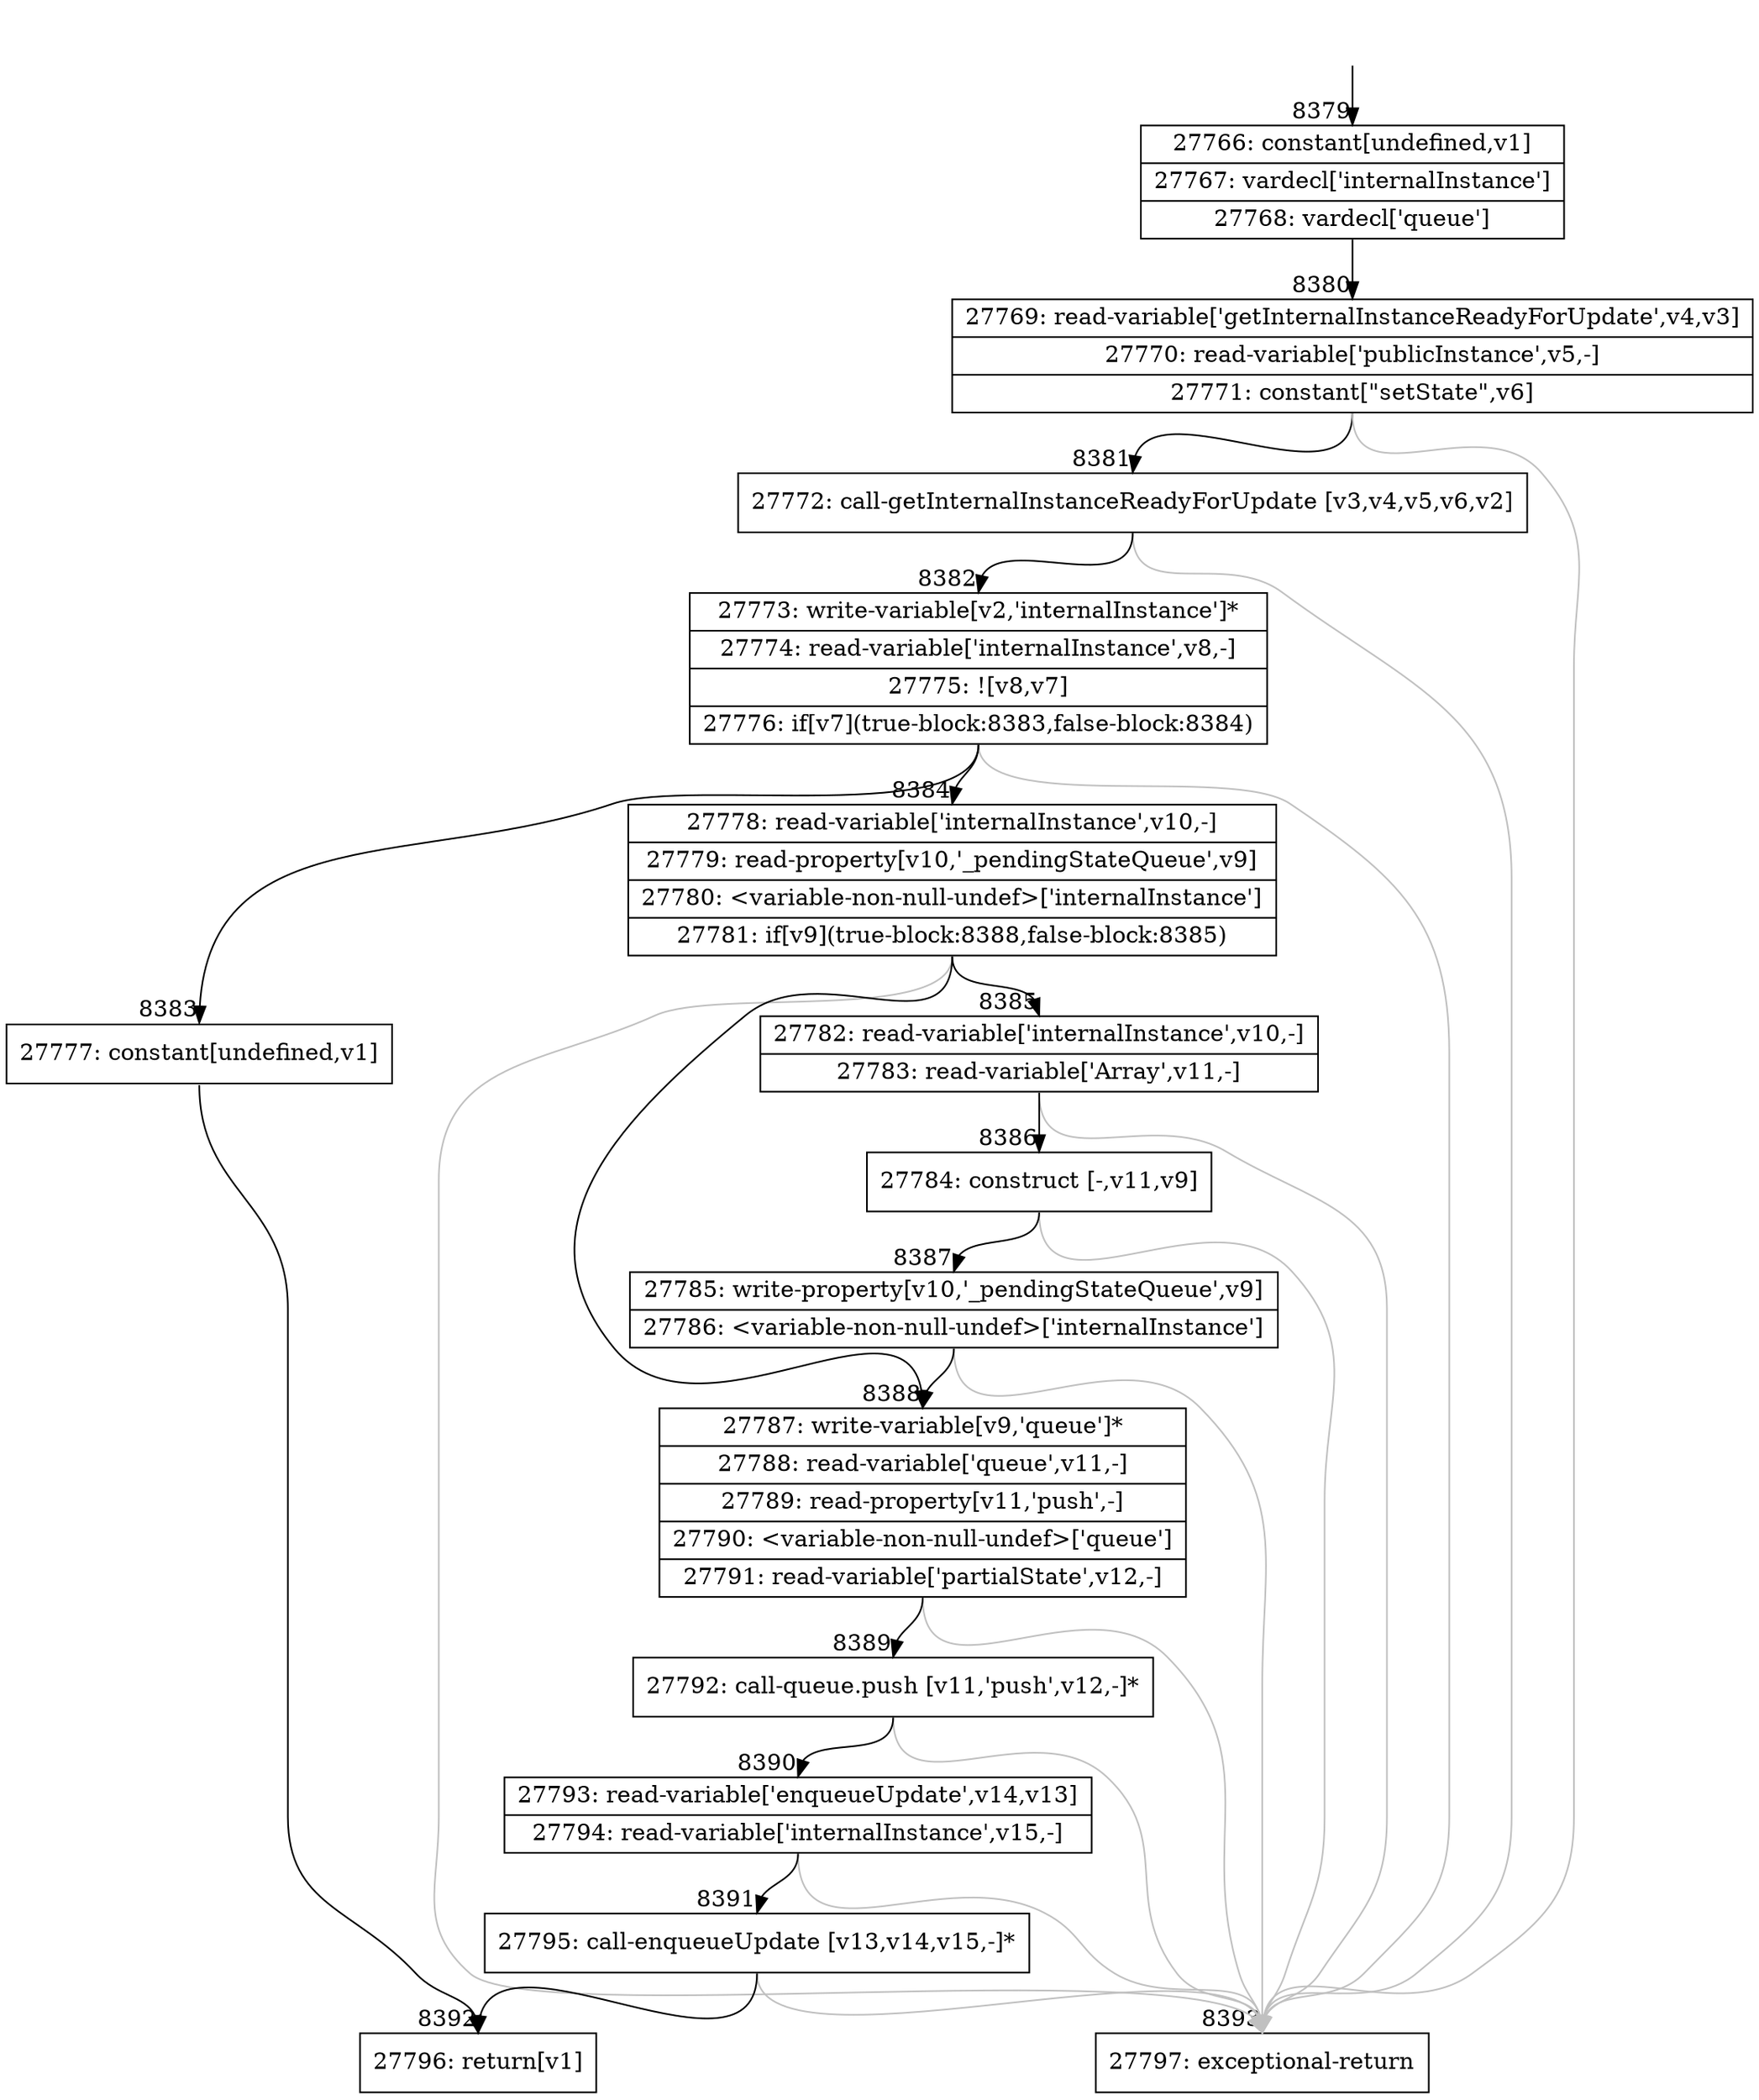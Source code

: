 digraph {
rankdir="TD"
BB_entry615[shape=none,label=""];
BB_entry615 -> BB8379 [tailport=s, headport=n, headlabel="    8379"]
BB8379 [shape=record label="{27766: constant[undefined,v1]|27767: vardecl['internalInstance']|27768: vardecl['queue']}" ] 
BB8379 -> BB8380 [tailport=s, headport=n, headlabel="      8380"]
BB8380 [shape=record label="{27769: read-variable['getInternalInstanceReadyForUpdate',v4,v3]|27770: read-variable['publicInstance',v5,-]|27771: constant[\"setState\",v6]}" ] 
BB8380 -> BB8381 [tailport=s, headport=n, headlabel="      8381"]
BB8380 -> BB8393 [tailport=s, headport=n, color=gray, headlabel="      8393"]
BB8381 [shape=record label="{27772: call-getInternalInstanceReadyForUpdate [v3,v4,v5,v6,v2]}" ] 
BB8381 -> BB8382 [tailport=s, headport=n, headlabel="      8382"]
BB8381 -> BB8393 [tailport=s, headport=n, color=gray]
BB8382 [shape=record label="{27773: write-variable[v2,'internalInstance']*|27774: read-variable['internalInstance',v8,-]|27775: ![v8,v7]|27776: if[v7](true-block:8383,false-block:8384)}" ] 
BB8382 -> BB8383 [tailport=s, headport=n, headlabel="      8383"]
BB8382 -> BB8384 [tailport=s, headport=n, headlabel="      8384"]
BB8382 -> BB8393 [tailport=s, headport=n, color=gray]
BB8383 [shape=record label="{27777: constant[undefined,v1]}" ] 
BB8383 -> BB8392 [tailport=s, headport=n, headlabel="      8392"]
BB8384 [shape=record label="{27778: read-variable['internalInstance',v10,-]|27779: read-property[v10,'_pendingStateQueue',v9]|27780: \<variable-non-null-undef\>['internalInstance']|27781: if[v9](true-block:8388,false-block:8385)}" ] 
BB8384 -> BB8388 [tailport=s, headport=n, headlabel="      8388"]
BB8384 -> BB8385 [tailport=s, headport=n, headlabel="      8385"]
BB8384 -> BB8393 [tailport=s, headport=n, color=gray]
BB8385 [shape=record label="{27782: read-variable['internalInstance',v10,-]|27783: read-variable['Array',v11,-]}" ] 
BB8385 -> BB8386 [tailport=s, headport=n, headlabel="      8386"]
BB8385 -> BB8393 [tailport=s, headport=n, color=gray]
BB8386 [shape=record label="{27784: construct [-,v11,v9]}" ] 
BB8386 -> BB8387 [tailport=s, headport=n, headlabel="      8387"]
BB8386 -> BB8393 [tailport=s, headport=n, color=gray]
BB8387 [shape=record label="{27785: write-property[v10,'_pendingStateQueue',v9]|27786: \<variable-non-null-undef\>['internalInstance']}" ] 
BB8387 -> BB8388 [tailport=s, headport=n]
BB8387 -> BB8393 [tailport=s, headport=n, color=gray]
BB8388 [shape=record label="{27787: write-variable[v9,'queue']*|27788: read-variable['queue',v11,-]|27789: read-property[v11,'push',-]|27790: \<variable-non-null-undef\>['queue']|27791: read-variable['partialState',v12,-]}" ] 
BB8388 -> BB8389 [tailport=s, headport=n, headlabel="      8389"]
BB8388 -> BB8393 [tailport=s, headport=n, color=gray]
BB8389 [shape=record label="{27792: call-queue.push [v11,'push',v12,-]*}" ] 
BB8389 -> BB8390 [tailport=s, headport=n, headlabel="      8390"]
BB8389 -> BB8393 [tailport=s, headport=n, color=gray]
BB8390 [shape=record label="{27793: read-variable['enqueueUpdate',v14,v13]|27794: read-variable['internalInstance',v15,-]}" ] 
BB8390 -> BB8391 [tailport=s, headport=n, headlabel="      8391"]
BB8390 -> BB8393 [tailport=s, headport=n, color=gray]
BB8391 [shape=record label="{27795: call-enqueueUpdate [v13,v14,v15,-]*}" ] 
BB8391 -> BB8392 [tailport=s, headport=n]
BB8391 -> BB8393 [tailport=s, headport=n, color=gray]
BB8392 [shape=record label="{27796: return[v1]}" ] 
BB8393 [shape=record label="{27797: exceptional-return}" ] 
//#$~ 14715
}
